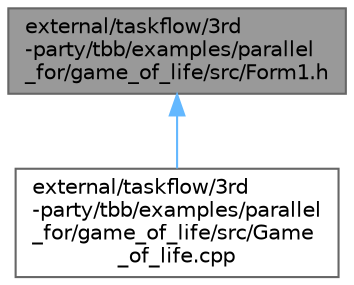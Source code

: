 digraph "external/taskflow/3rd-party/tbb/examples/parallel_for/game_of_life/src/Form1.h"
{
 // LATEX_PDF_SIZE
  bgcolor="transparent";
  edge [fontname=Helvetica,fontsize=10,labelfontname=Helvetica,labelfontsize=10];
  node [fontname=Helvetica,fontsize=10,shape=box,height=0.2,width=0.4];
  Node1 [id="Node000001",label="external/taskflow/3rd\l-party/tbb/examples/parallel\l_for/game_of_life/src/Form1.h",height=0.2,width=0.4,color="gray40", fillcolor="grey60", style="filled", fontcolor="black",tooltip=" "];
  Node1 -> Node2 [id="edge2_Node000001_Node000002",dir="back",color="steelblue1",style="solid",tooltip=" "];
  Node2 [id="Node000002",label="external/taskflow/3rd\l-party/tbb/examples/parallel\l_for/game_of_life/src/Game\l_of_life.cpp",height=0.2,width=0.4,color="grey40", fillcolor="white", style="filled",URL="$_game__of__life_8cpp.html",tooltip=" "];
}
